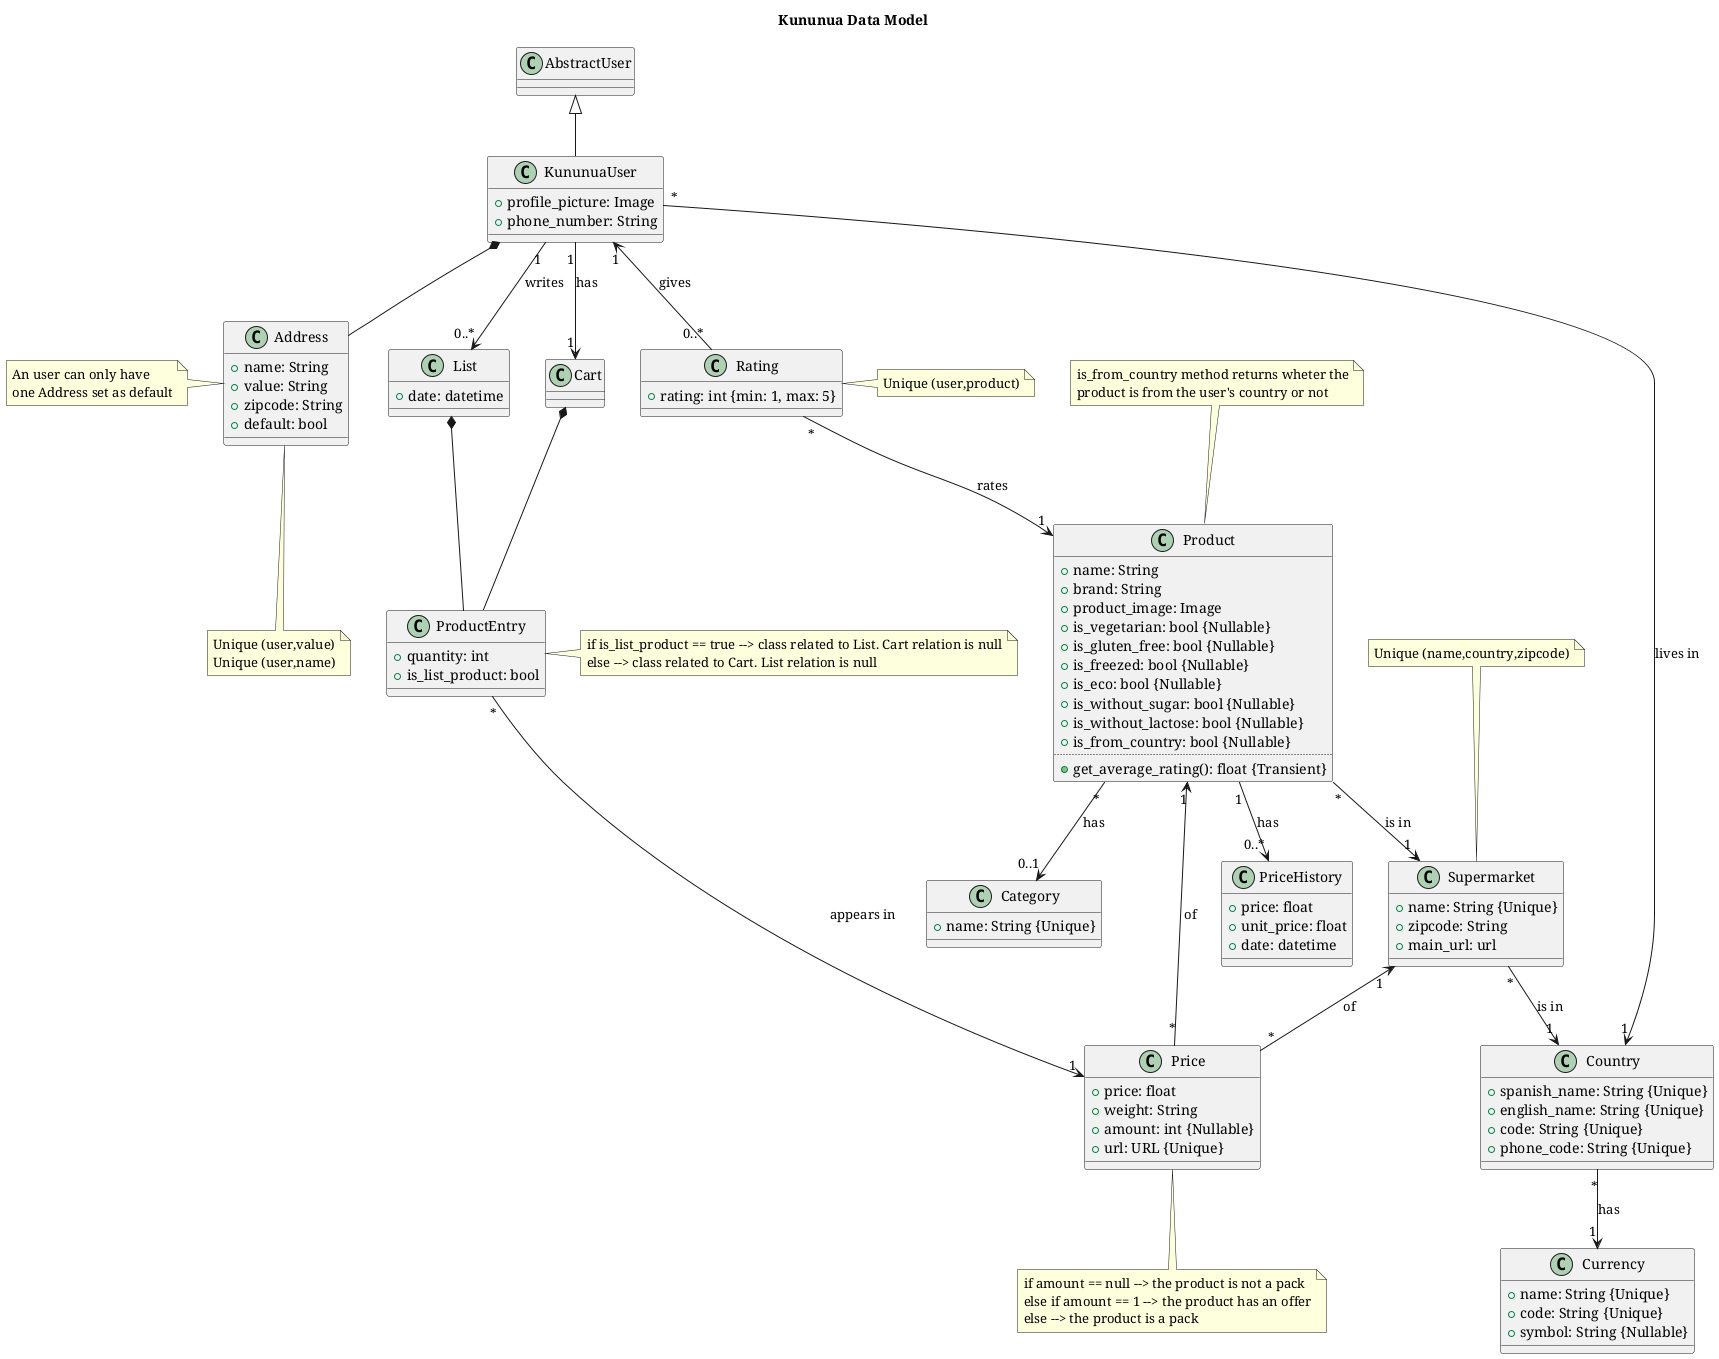 @startuml KununuaDataModel

' --------------- CONFIG ----------------

title Kununua Data Model
skinparam defaultFontName Serif

' --------------- CLASSES ----------------

class AbstractUser{}

class KununuaUser{
    +profile_picture: Image
    +phone_number: String
}

class Country{
    +spanish_name: String {Unique}
    +english_name: String {Unique}
    +code: String {Unique}
    +phone_code: String {Unique}
}

class Currency{
    +name: String {Unique}
    +code: String {Unique}
    +symbol: String {Nullable}
}

class Address{
    +name: String
    +value: String
    +zipcode: String
    +default: bool
}

class Product{
    +name: String
    +brand: String
    +product_image: Image
    +is_vegetarian: bool {Nullable}
    +is_gluten_free: bool {Nullable}
    +is_freezed: bool {Nullable}
    +is_eco: bool {Nullable}
    +is_without_sugar: bool {Nullable}
    +is_without_lactose: bool {Nullable}
    +is_from_country: bool {Nullable}
    ..
    +get_average_rating(): float {Transient}
}

class Price{
    +price: float
    +weight: String
    +amount: int {Nullable}
    +url: URL {Unique}
}

class Category{
    +name: String {Unique}
}

class Supermarket{
    +name: String {Unique}
    +zipcode: String
    +main_url: url
}

class Rating{
    +rating: int {min: 1, max: 5}
}

class PriceHistory{
    +price: float
    +unit_price: float
    +date: datetime
}

class List{
    +date: datetime
}

class Cart{}

class ProductEntry{
    +quantity: int
    +is_list_product: bool
}

' --------------- NOTES ----------------
note left of Address 
An user can only have 
one Address set as default
end note

note bottom of Address 
Unique (user,value)
Unique (user,name)
end note

note top of Product
is_from_country method returns wheter the
product is from the user's country or not
end note

note top of Supermarket
Unique (name,country,zipcode)
end note

note right of Rating
Unique (user,product)
end note

note right of ProductEntry
if is_list_product == true --> class related to List. Cart relation is null
else --> class related to Cart. List relation is null
end note

note bottom of Price
if amount == null --> the product is not a pack
else if amount == 1 --> the product has an offer
else --> the product is a pack
end note

' --------------- RELATIONS ----------------

AbstractUser <|-- KununuaUser
KununuaUser *-- Address
KununuaUser "*" --> "1" Country: lives in
KununuaUser "1" <-- "0..*" Rating: gives
KununuaUser "1" --> "0..*" List: writes
KununuaUser "1" --> "1" Cart: has
Country "*" --> "1" Currency: has
Product "*" --> "0..1" Category: has
Product "1" <-- "*" Price: of
Product "*" --> "1" Supermarket: is in
Product "1" --> "0..*" PriceHistory: has
Supermarket "*" --> "1" Country: is in
Supermarket "1" <-- "*" Price: of
Rating "*" --> "1" Product: rates
List *-- ProductEntry
Cart *-- ProductEntry
ProductEntry "*" --> "1" Price: appears in

@enduml